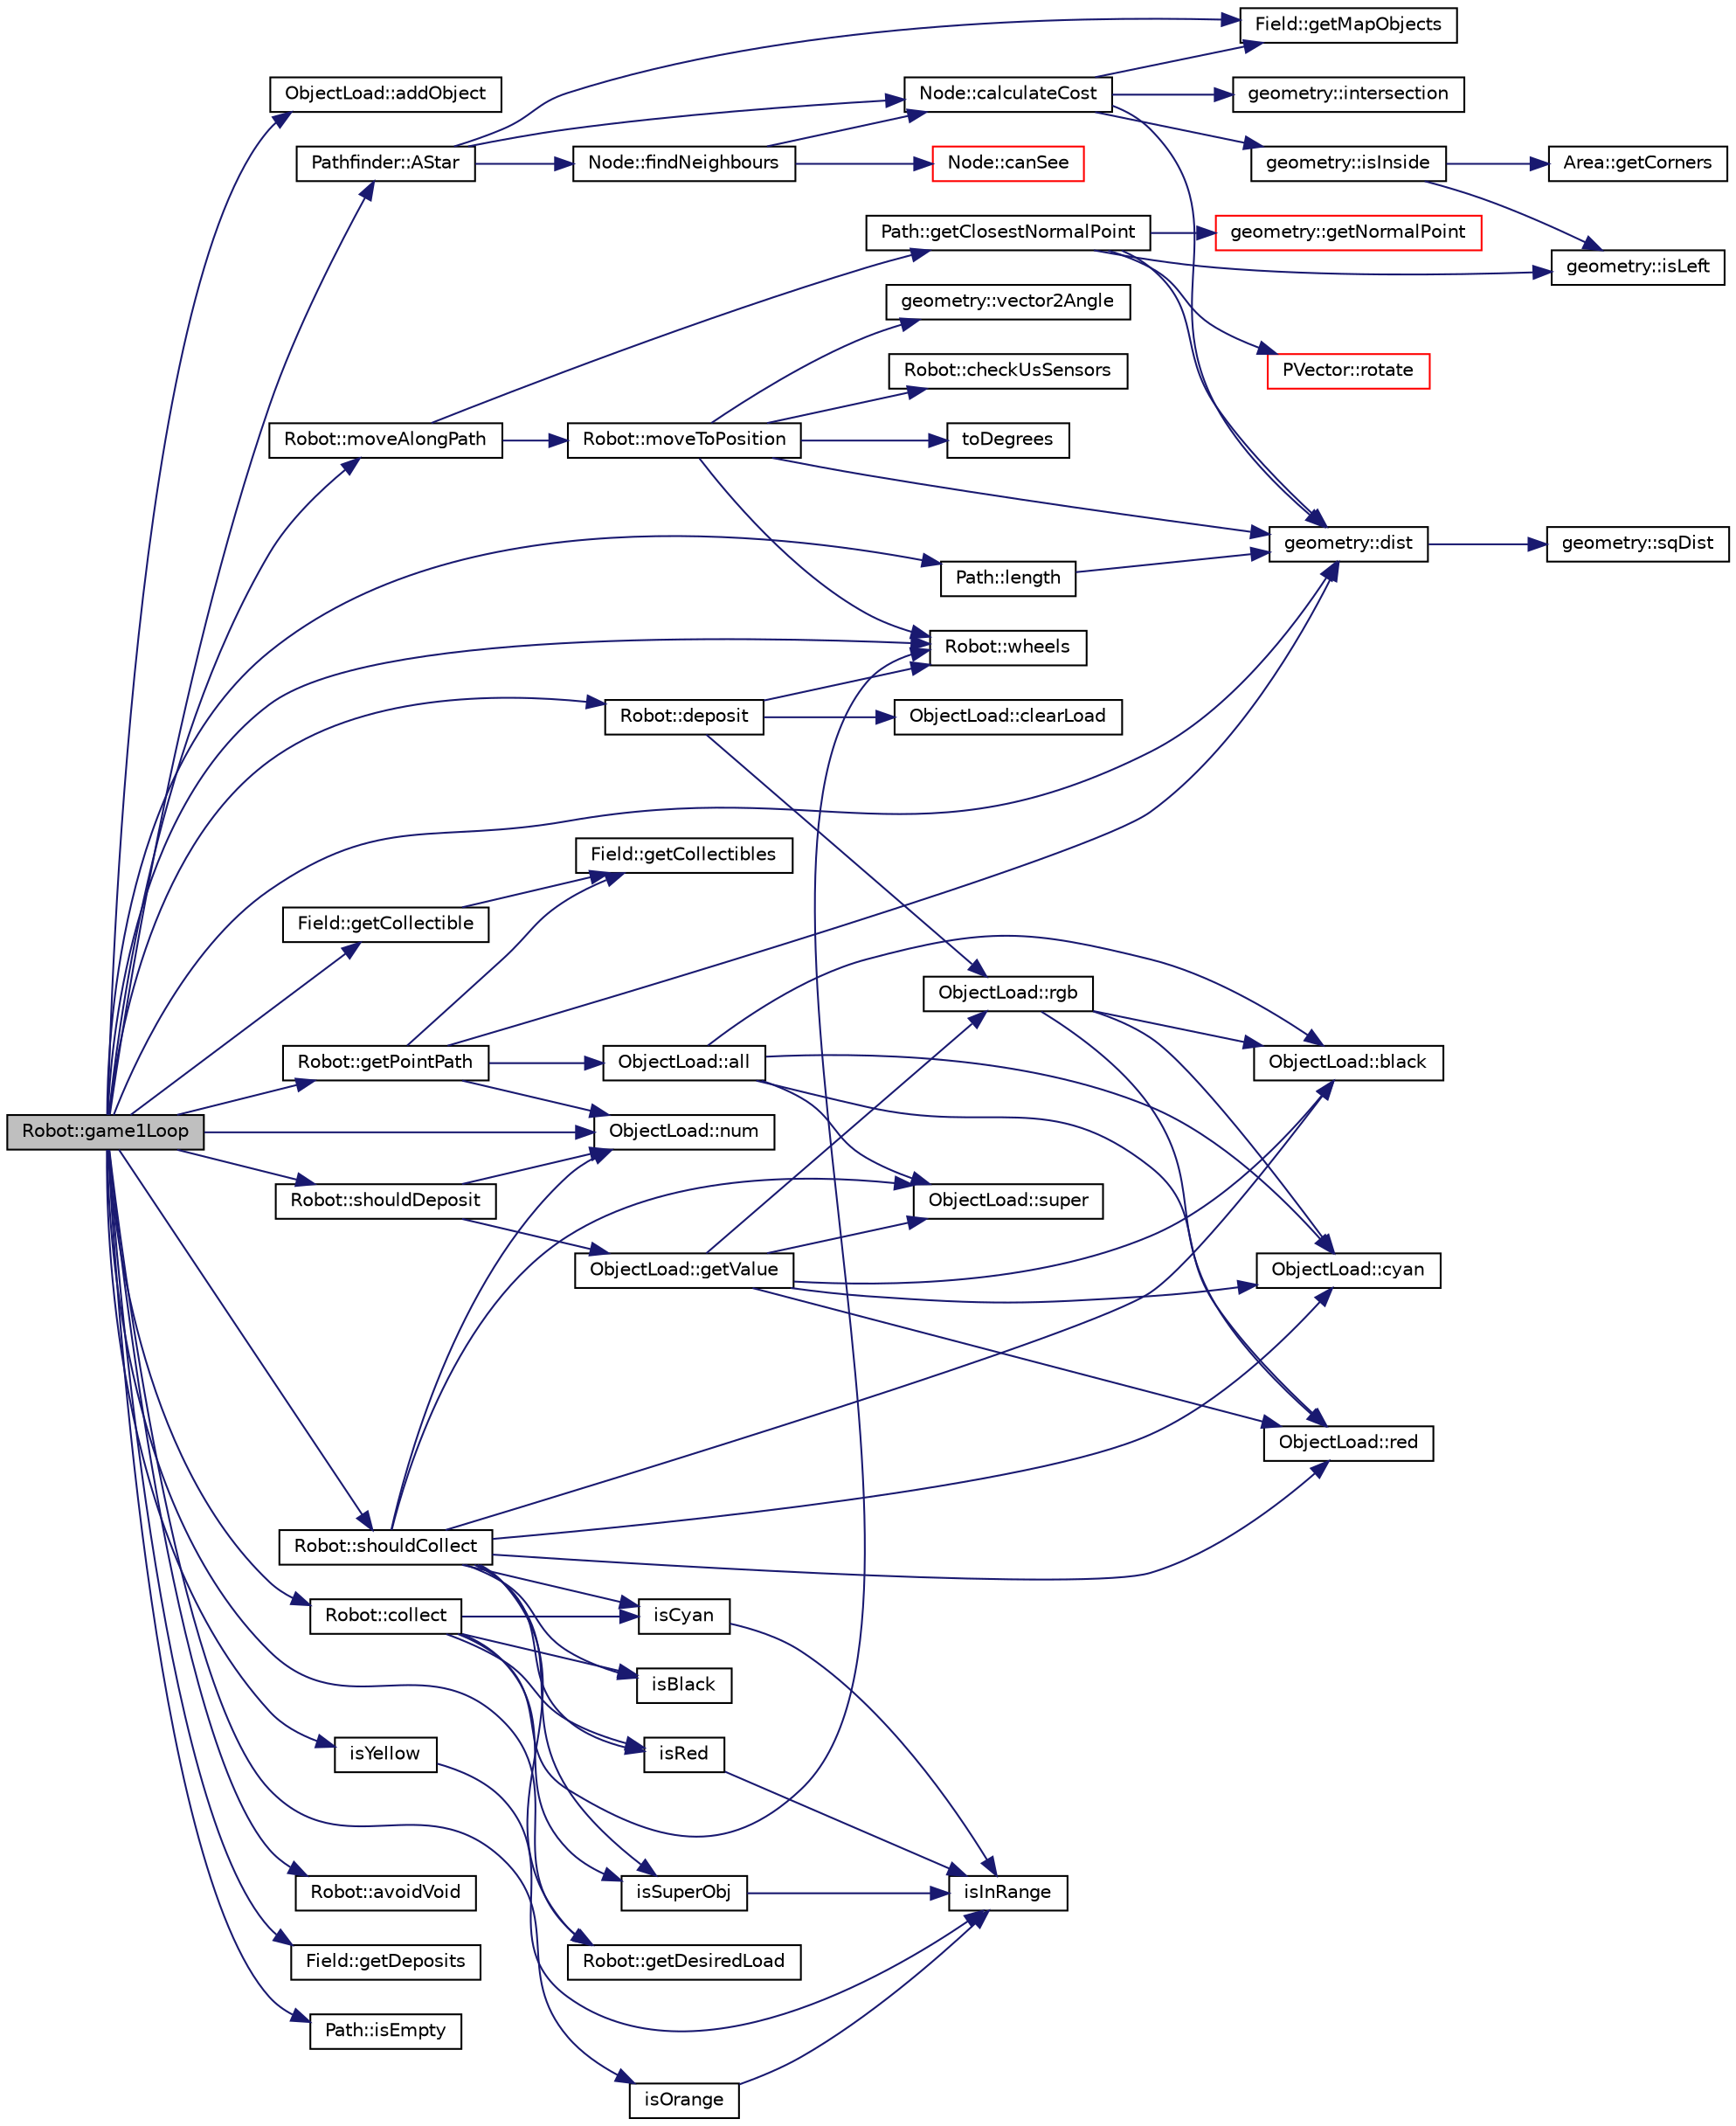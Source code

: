 digraph "Robot::game1Loop"
{
 // LATEX_PDF_SIZE
  edge [fontname="Helvetica",fontsize="10",labelfontname="Helvetica",labelfontsize="10"];
  node [fontname="Helvetica",fontsize="10",shape=record];
  rankdir="LR";
  Node1 [label="Robot::game1Loop",height=0.2,width=0.4,color="black", fillcolor="grey75", style="filled", fontcolor="black",tooltip="game loop for second map"];
  Node1 -> Node2 [color="midnightblue",fontsize="10",style="solid"];
  Node2 [label="ObjectLoad::addObject",height=0.2,width=0.4,color="black", fillcolor="white", style="filled",URL="$class_object_load.html#a7a8d5cc5adf72a3c6835554a947a5d56",tooltip=" "];
  Node1 -> Node3 [color="midnightblue",fontsize="10",style="solid"];
  Node3 [label="Pathfinder::AStar",height=0.2,width=0.4,color="black", fillcolor="white", style="filled",URL="$class_pathfinder.html#a785a80cd9d469e70c298569e60ff39e1",tooltip=" "];
  Node3 -> Node4 [color="midnightblue",fontsize="10",style="solid"];
  Node4 [label="Node::calculateCost",height=0.2,width=0.4,color="black", fillcolor="white", style="filled",URL="$class_node.html#ac916db01c0cad26a3e16c29ac68516e8",tooltip=" "];
  Node4 -> Node5 [color="midnightblue",fontsize="10",style="solid"];
  Node5 [label="geometry::dist",height=0.2,width=0.4,color="black", fillcolor="white", style="filled",URL="$namespacegeometry.html#a9a1ebcb6a74b046020dcc91c40554a3a",tooltip=" "];
  Node5 -> Node6 [color="midnightblue",fontsize="10",style="solid"];
  Node6 [label="geometry::sqDist",height=0.2,width=0.4,color="black", fillcolor="white", style="filled",URL="$namespacegeometry.html#a478ae992edb02bc432e6d0420c40e336",tooltip=" "];
  Node4 -> Node7 [color="midnightblue",fontsize="10",style="solid"];
  Node7 [label="Field::getMapObjects",height=0.2,width=0.4,color="black", fillcolor="white", style="filled",URL="$class_field.html#a514b0362f97a072d15cc8b93e53bf529",tooltip=" "];
  Node4 -> Node8 [color="midnightblue",fontsize="10",style="solid"];
  Node8 [label="geometry::intersection",height=0.2,width=0.4,color="black", fillcolor="white", style="filled",URL="$namespacegeometry.html#a228137d265482ee3fd6581e2e375eb8f",tooltip=" "];
  Node4 -> Node9 [color="midnightblue",fontsize="10",style="solid"];
  Node9 [label="geometry::isInside",height=0.2,width=0.4,color="black", fillcolor="white", style="filled",URL="$namespacegeometry.html#aebf0ad8e6b1a14089df1845e5173a811",tooltip=" "];
  Node9 -> Node10 [color="midnightblue",fontsize="10",style="solid"];
  Node10 [label="Area::getCorners",height=0.2,width=0.4,color="black", fillcolor="white", style="filled",URL="$class_area.html#a8f62e3ceb16049e775a5d62726b2da8d",tooltip="Getter method for Area::Corners_."];
  Node9 -> Node11 [color="midnightblue",fontsize="10",style="solid"];
  Node11 [label="geometry::isLeft",height=0.2,width=0.4,color="black", fillcolor="white", style="filled",URL="$namespacegeometry.html#af87847d485624e5c7ab2bb1558c3a36f",tooltip=" "];
  Node3 -> Node12 [color="midnightblue",fontsize="10",style="solid"];
  Node12 [label="Node::findNeighbours",height=0.2,width=0.4,color="black", fillcolor="white", style="filled",URL="$class_node.html#a4af5b6953c9b717764557d118332f1cb",tooltip=" "];
  Node12 -> Node4 [color="midnightblue",fontsize="10",style="solid"];
  Node12 -> Node13 [color="midnightblue",fontsize="10",style="solid"];
  Node13 [label="Node::canSee",height=0.2,width=0.4,color="red", fillcolor="white", style="filled",URL="$class_node.html#a5749804287a44482c4b0b90cb5e70093",tooltip=" "];
  Node3 -> Node7 [color="midnightblue",fontsize="10",style="solid"];
  Node1 -> Node15 [color="midnightblue",fontsize="10",style="solid"];
  Node15 [label="Robot::avoidVoid",height=0.2,width=0.4,color="black", fillcolor="white", style="filled",URL="$class_robot.html#aa46bf5e2662924fc2c9d7e747e12cec9",tooltip="returns a turning direction if the robot is about to drive off map"];
  Node1 -> Node16 [color="midnightblue",fontsize="10",style="solid"];
  Node16 [label="Robot::collect",height=0.2,width=0.4,color="black", fillcolor="white", style="filled",URL="$class_robot.html#abee8d3e53a745c33bb33e91d7a8748a4",tooltip="collects a point"];
  Node16 -> Node17 [color="midnightblue",fontsize="10",style="solid"];
  Node17 [label="isBlack",height=0.2,width=0.4,color="black", fillcolor="white", style="filled",URL="$_color_recognition_8cpp.html#afddf288619ae1066f933dc11363d097c",tooltip=" "];
  Node16 -> Node18 [color="midnightblue",fontsize="10",style="solid"];
  Node18 [label="isCyan",height=0.2,width=0.4,color="black", fillcolor="white", style="filled",URL="$_color_recognition_8cpp.html#a0de6cd34c3d09a619ddd9ba9e346ef10",tooltip=" "];
  Node18 -> Node19 [color="midnightblue",fontsize="10",style="solid"];
  Node19 [label="isInRange",height=0.2,width=0.4,color="black", fillcolor="white", style="filled",URL="$_common_functions_8cpp.html#a215db5a1e084860b722927077d7ed55c",tooltip=" "];
  Node16 -> Node20 [color="midnightblue",fontsize="10",style="solid"];
  Node20 [label="isRed",height=0.2,width=0.4,color="black", fillcolor="white", style="filled",URL="$_color_recognition_8cpp.html#a93131a6a448e02136b19cf788cbc795a",tooltip=" "];
  Node20 -> Node19 [color="midnightblue",fontsize="10",style="solid"];
  Node16 -> Node21 [color="midnightblue",fontsize="10",style="solid"];
  Node21 [label="isSuperObj",height=0.2,width=0.4,color="black", fillcolor="white", style="filled",URL="$_color_recognition_8cpp.html#a22aff79719df69d1e399682521bca3a3",tooltip=" "];
  Node21 -> Node19 [color="midnightblue",fontsize="10",style="solid"];
  Node16 -> Node22 [color="midnightblue",fontsize="10",style="solid"];
  Node22 [label="Robot::wheels",height=0.2,width=0.4,color="black", fillcolor="white", style="filled",URL="$class_robot.html#a56d2661cb822912575d2cd479d08779e",tooltip="controls the robots wheels"];
  Node1 -> Node23 [color="midnightblue",fontsize="10",style="solid"];
  Node23 [label="Robot::deposit",height=0.2,width=0.4,color="black", fillcolor="white", style="filled",URL="$class_robot.html#a106604404bd2727de0abdaf99c10c519",tooltip="deposits"];
  Node23 -> Node24 [color="midnightblue",fontsize="10",style="solid"];
  Node24 [label="ObjectLoad::clearLoad",height=0.2,width=0.4,color="black", fillcolor="white", style="filled",URL="$class_object_load.html#a95afea89ae89262ad8c01a6180bd27eb",tooltip=" "];
  Node23 -> Node25 [color="midnightblue",fontsize="10",style="solid"];
  Node25 [label="ObjectLoad::rgb",height=0.2,width=0.4,color="black", fillcolor="white", style="filled",URL="$class_object_load.html#a8f9d9674889ba7c9e49bcddee4d42017",tooltip=" "];
  Node25 -> Node26 [color="midnightblue",fontsize="10",style="solid"];
  Node26 [label="ObjectLoad::black",height=0.2,width=0.4,color="black", fillcolor="white", style="filled",URL="$class_object_load.html#ace19a0a3db1341917e23f89adaa651a6",tooltip=" "];
  Node25 -> Node27 [color="midnightblue",fontsize="10",style="solid"];
  Node27 [label="ObjectLoad::cyan",height=0.2,width=0.4,color="black", fillcolor="white", style="filled",URL="$class_object_load.html#ab40ec3ba11297aa9d5db01991fd55bac",tooltip=" "];
  Node25 -> Node28 [color="midnightblue",fontsize="10",style="solid"];
  Node28 [label="ObjectLoad::red",height=0.2,width=0.4,color="black", fillcolor="white", style="filled",URL="$class_object_load.html#a594a74d89f15e74b2e7d3e6bd5fc8721",tooltip=" "];
  Node23 -> Node22 [color="midnightblue",fontsize="10",style="solid"];
  Node1 -> Node5 [color="midnightblue",fontsize="10",style="solid"];
  Node1 -> Node29 [color="midnightblue",fontsize="10",style="solid"];
  Node29 [label="Field::getCollectible",height=0.2,width=0.4,color="black", fillcolor="white", style="filled",URL="$class_field.html#adc55f248e3fbe13202b7e1bb13537588",tooltip=" "];
  Node29 -> Node30 [color="midnightblue",fontsize="10",style="solid"];
  Node30 [label="Field::getCollectibles",height=0.2,width=0.4,color="black", fillcolor="white", style="filled",URL="$class_field.html#ac726f4dc045fd47ad2de745fe2f898dd",tooltip="Getter method for collectibles."];
  Node1 -> Node31 [color="midnightblue",fontsize="10",style="solid"];
  Node31 [label="Field::getDeposits",height=0.2,width=0.4,color="black", fillcolor="white", style="filled",URL="$class_field.html#a2e1fc59842bf2d0adc078a79f30efe17",tooltip="Getter method for deposits."];
  Node1 -> Node32 [color="midnightblue",fontsize="10",style="solid"];
  Node32 [label="Robot::getDesiredLoad",height=0.2,width=0.4,color="black", fillcolor="white", style="filled",URL="$class_robot.html#a70d33a38d8f422be16ef303063c07277",tooltip=" "];
  Node1 -> Node33 [color="midnightblue",fontsize="10",style="solid"];
  Node33 [label="Robot::getPointPath",height=0.2,width=0.4,color="black", fillcolor="white", style="filled",URL="$class_robot.html#ae20fb1cda5f32735ff19b6737bdf173a",tooltip=" "];
  Node33 -> Node34 [color="midnightblue",fontsize="10",style="solid"];
  Node34 [label="ObjectLoad::all",height=0.2,width=0.4,color="black", fillcolor="white", style="filled",URL="$class_object_load.html#a535a944ad764a5c64c4b46f5d7dacd3a",tooltip=" "];
  Node34 -> Node26 [color="midnightblue",fontsize="10",style="solid"];
  Node34 -> Node27 [color="midnightblue",fontsize="10",style="solid"];
  Node34 -> Node28 [color="midnightblue",fontsize="10",style="solid"];
  Node34 -> Node35 [color="midnightblue",fontsize="10",style="solid"];
  Node35 [label="ObjectLoad::super",height=0.2,width=0.4,color="black", fillcolor="white", style="filled",URL="$class_object_load.html#a2e819001d38ab14261830c5dc56bbb98",tooltip=" "];
  Node33 -> Node5 [color="midnightblue",fontsize="10",style="solid"];
  Node33 -> Node30 [color="midnightblue",fontsize="10",style="solid"];
  Node33 -> Node36 [color="midnightblue",fontsize="10",style="solid"];
  Node36 [label="ObjectLoad::num",height=0.2,width=0.4,color="black", fillcolor="white", style="filled",URL="$class_object_load.html#ad3c7af6f005a96360d8680cf940bf539",tooltip=" "];
  Node1 -> Node37 [color="midnightblue",fontsize="10",style="solid"];
  Node37 [label="Path::isEmpty",height=0.2,width=0.4,color="black", fillcolor="white", style="filled",URL="$class_path.html#a623d057c8c795701f9d64b8478047f9a",tooltip="Checks whether the Path is empty."];
  Node1 -> Node38 [color="midnightblue",fontsize="10",style="solid"];
  Node38 [label="isOrange",height=0.2,width=0.4,color="black", fillcolor="white", style="filled",URL="$_color_recognition_8cpp.html#ab31008e7e603f3af9b06544f40b8553f",tooltip=" "];
  Node38 -> Node19 [color="midnightblue",fontsize="10",style="solid"];
  Node1 -> Node39 [color="midnightblue",fontsize="10",style="solid"];
  Node39 [label="isYellow",height=0.2,width=0.4,color="black", fillcolor="white", style="filled",URL="$_color_recognition_8cpp.html#ab786948d23021df1eb15cad46d081a64",tooltip=" "];
  Node39 -> Node19 [color="midnightblue",fontsize="10",style="solid"];
  Node1 -> Node40 [color="midnightblue",fontsize="10",style="solid"];
  Node40 [label="Path::length",height=0.2,width=0.4,color="black", fillcolor="white", style="filled",URL="$class_path.html#abb16e0278477c1663ea6b9d6df995e0d",tooltip=" "];
  Node40 -> Node5 [color="midnightblue",fontsize="10",style="solid"];
  Node1 -> Node41 [color="midnightblue",fontsize="10",style="solid"];
  Node41 [label="Robot::moveAlongPath",height=0.2,width=0.4,color="black", fillcolor="white", style="filled",URL="$class_robot.html#aa13bf89f0098d0a14d17818efdfc8cd2",tooltip=" "];
  Node41 -> Node42 [color="midnightblue",fontsize="10",style="solid"];
  Node42 [label="Path::getClosestNormalPoint",height=0.2,width=0.4,color="black", fillcolor="white", style="filled",URL="$class_path.html#ae1ea4946ec41269898a40ea5d26bc2e3",tooltip=" "];
  Node42 -> Node5 [color="midnightblue",fontsize="10",style="solid"];
  Node42 -> Node43 [color="midnightblue",fontsize="10",style="solid"];
  Node43 [label="geometry::getNormalPoint",height=0.2,width=0.4,color="red", fillcolor="white", style="filled",URL="$namespacegeometry.html#a120ad790ee5a9ef199a6d67e5e9f1c90",tooltip=" "];
  Node42 -> Node11 [color="midnightblue",fontsize="10",style="solid"];
  Node42 -> Node49 [color="midnightblue",fontsize="10",style="solid"];
  Node49 [label="PVector::rotate",height=0.2,width=0.4,color="red", fillcolor="white", style="filled",URL="$class_p_vector.html#aa0b42cf9a0da44a0ce5f28bc8937d980",tooltip="counter-clockwise rotation"];
  Node41 -> Node50 [color="midnightblue",fontsize="10",style="solid"];
  Node50 [label="Robot::moveToPosition",height=0.2,width=0.4,color="black", fillcolor="white", style="filled",URL="$class_robot.html#a990b30f193fbc9b294ac4785798ea394",tooltip=" "];
  Node50 -> Node51 [color="midnightblue",fontsize="10",style="solid"];
  Node51 [label="Robot::checkUsSensors",height=0.2,width=0.4,color="black", fillcolor="white", style="filled",URL="$class_robot.html#ade9e381883860b0b81b6d2fd1e190e10",tooltip="checks if l, f or r is higher than the us-sensor values. returns a binary-encoded value"];
  Node50 -> Node5 [color="midnightblue",fontsize="10",style="solid"];
  Node50 -> Node52 [color="midnightblue",fontsize="10",style="solid"];
  Node52 [label="toDegrees",height=0.2,width=0.4,color="black", fillcolor="white", style="filled",URL="$_common_functions_8cpp.html#ab0b015642c6b85a485f7838c5b9b1b53",tooltip=" "];
  Node50 -> Node53 [color="midnightblue",fontsize="10",style="solid"];
  Node53 [label="geometry::vector2Angle",height=0.2,width=0.4,color="black", fillcolor="white", style="filled",URL="$namespacegeometry.html#a0ce1748996f9e029a3cbeb665c1d17ce",tooltip=" "];
  Node50 -> Node22 [color="midnightblue",fontsize="10",style="solid"];
  Node1 -> Node36 [color="midnightblue",fontsize="10",style="solid"];
  Node1 -> Node54 [color="midnightblue",fontsize="10",style="solid"];
  Node54 [label="Robot::shouldCollect",height=0.2,width=0.4,color="black", fillcolor="white", style="filled",URL="$class_robot.html#adb8f5af6a3be057b17b9d73ebf6eabbb",tooltip="decides whether collecting a point is a good idea or not"];
  Node54 -> Node26 [color="midnightblue",fontsize="10",style="solid"];
  Node54 -> Node27 [color="midnightblue",fontsize="10",style="solid"];
  Node54 -> Node32 [color="midnightblue",fontsize="10",style="solid"];
  Node54 -> Node17 [color="midnightblue",fontsize="10",style="solid"];
  Node54 -> Node18 [color="midnightblue",fontsize="10",style="solid"];
  Node54 -> Node20 [color="midnightblue",fontsize="10",style="solid"];
  Node54 -> Node21 [color="midnightblue",fontsize="10",style="solid"];
  Node54 -> Node36 [color="midnightblue",fontsize="10",style="solid"];
  Node54 -> Node28 [color="midnightblue",fontsize="10",style="solid"];
  Node54 -> Node35 [color="midnightblue",fontsize="10",style="solid"];
  Node1 -> Node55 [color="midnightblue",fontsize="10",style="solid"];
  Node55 [label="Robot::shouldDeposit",height=0.2,width=0.4,color="black", fillcolor="white", style="filled",URL="$class_robot.html#acb30cea7c6baee7977193845aeabe009",tooltip="decides whether depositing is a good idea or not"];
  Node55 -> Node56 [color="midnightblue",fontsize="10",style="solid"];
  Node56 [label="ObjectLoad::getValue",height=0.2,width=0.4,color="black", fillcolor="white", style="filled",URL="$class_object_load.html#a93aca9fdea2b8f94c7dcc9c4536d3525",tooltip=" "];
  Node56 -> Node26 [color="midnightblue",fontsize="10",style="solid"];
  Node56 -> Node27 [color="midnightblue",fontsize="10",style="solid"];
  Node56 -> Node28 [color="midnightblue",fontsize="10",style="solid"];
  Node56 -> Node25 [color="midnightblue",fontsize="10",style="solid"];
  Node56 -> Node35 [color="midnightblue",fontsize="10",style="solid"];
  Node55 -> Node36 [color="midnightblue",fontsize="10",style="solid"];
  Node1 -> Node22 [color="midnightblue",fontsize="10",style="solid"];
}
